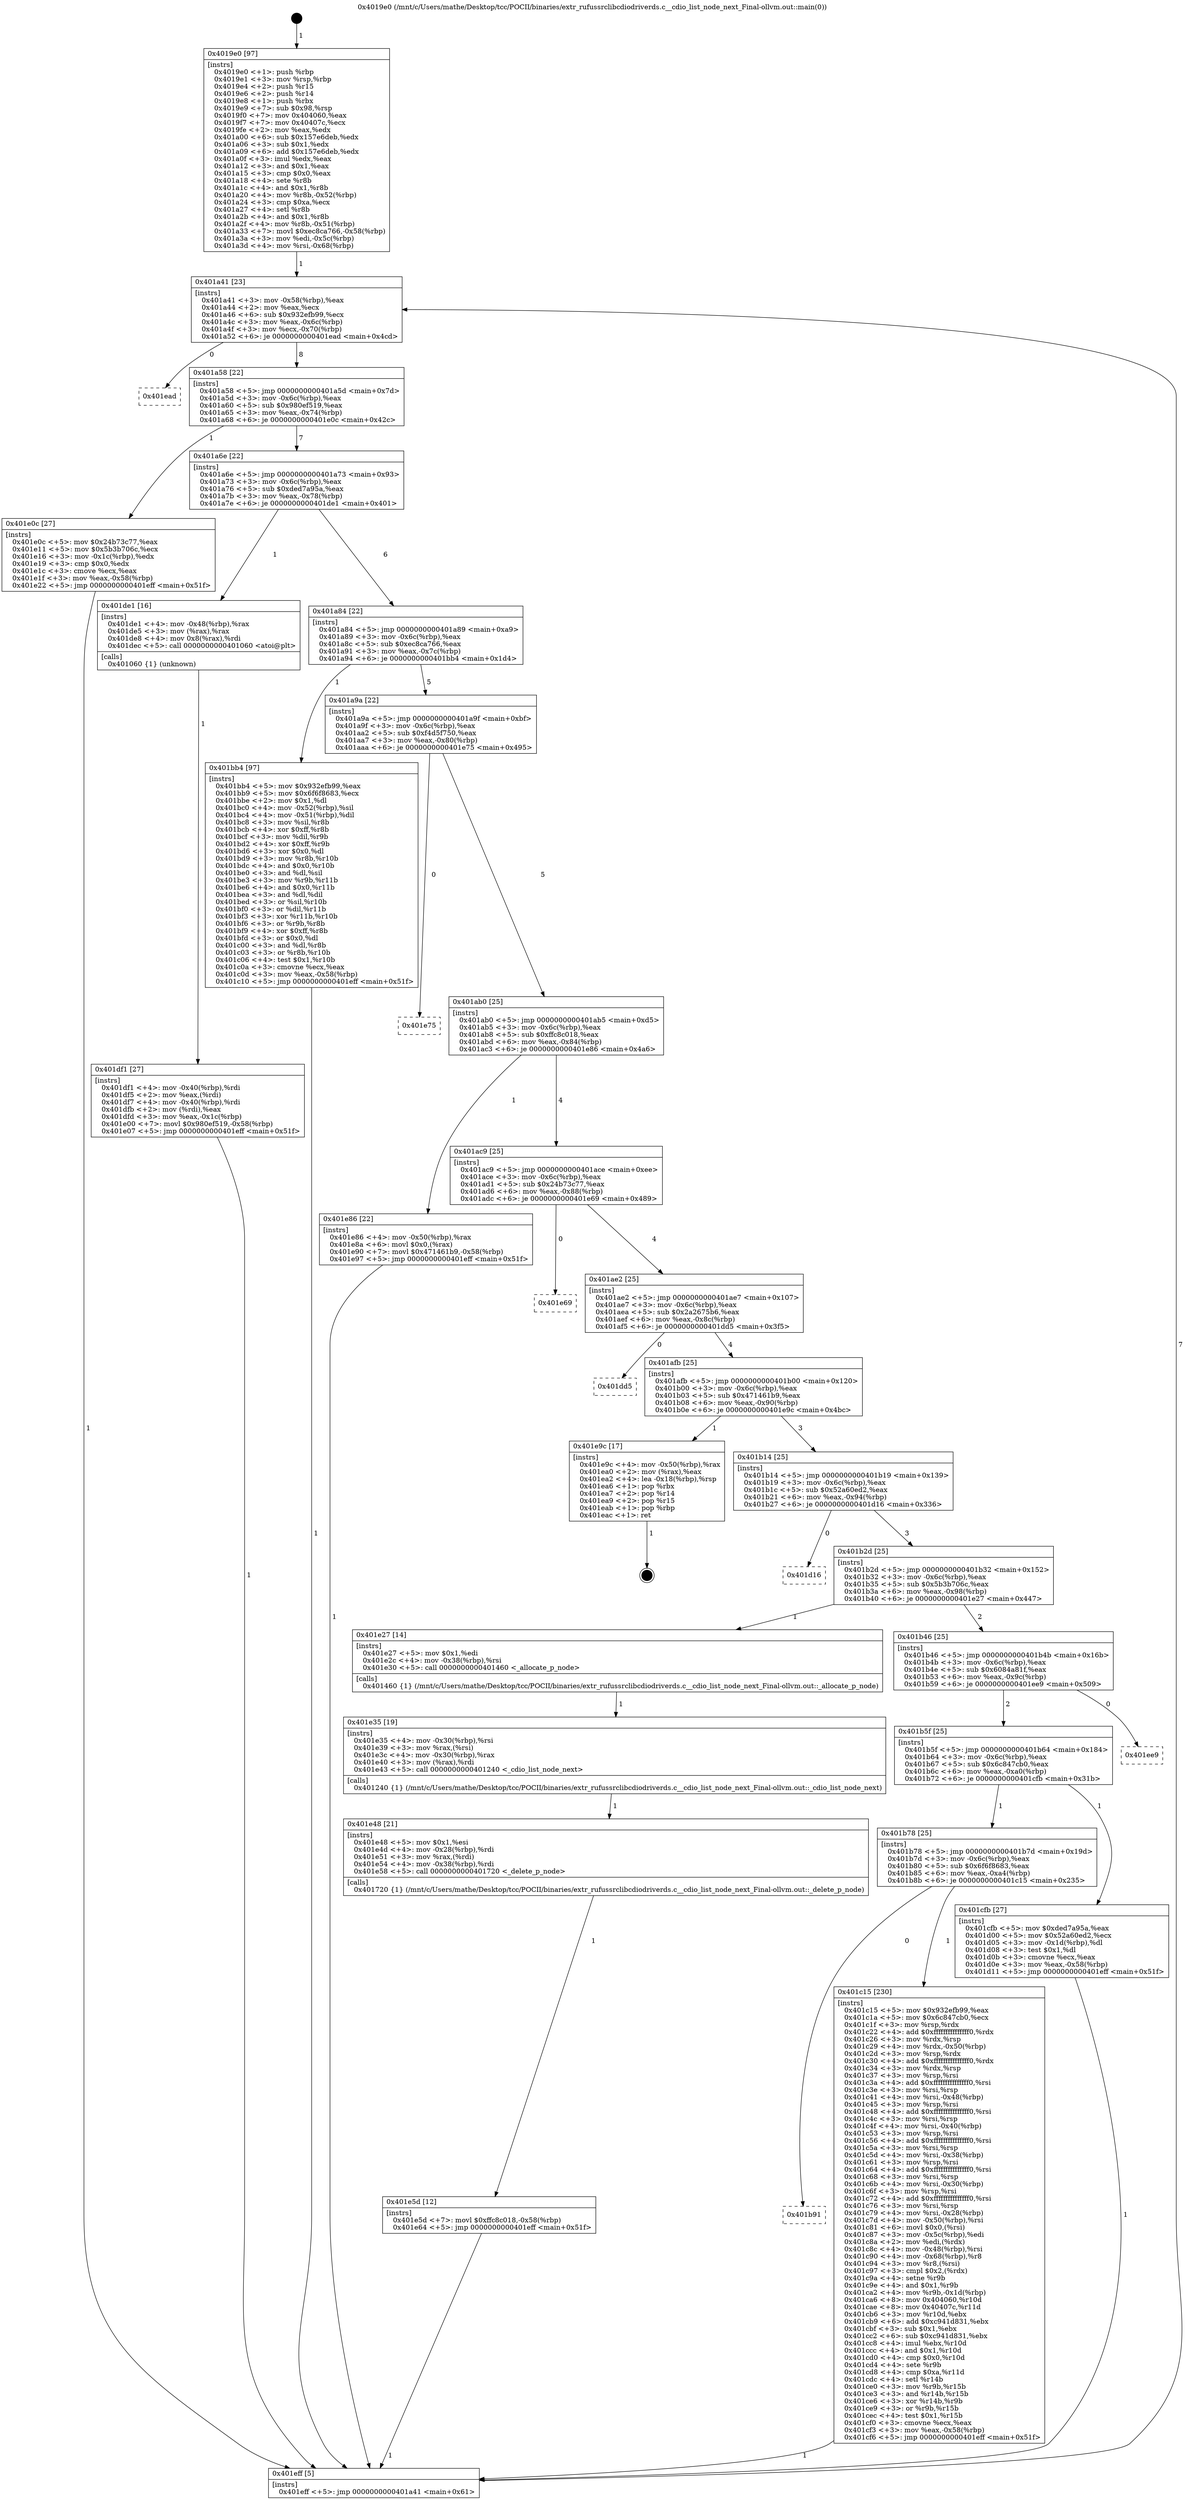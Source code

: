 digraph "0x4019e0" {
  label = "0x4019e0 (/mnt/c/Users/mathe/Desktop/tcc/POCII/binaries/extr_rufussrclibcdiodriverds.c__cdio_list_node_next_Final-ollvm.out::main(0))"
  labelloc = "t"
  node[shape=record]

  Entry [label="",width=0.3,height=0.3,shape=circle,fillcolor=black,style=filled]
  "0x401a41" [label="{
     0x401a41 [23]\l
     | [instrs]\l
     &nbsp;&nbsp;0x401a41 \<+3\>: mov -0x58(%rbp),%eax\l
     &nbsp;&nbsp;0x401a44 \<+2\>: mov %eax,%ecx\l
     &nbsp;&nbsp;0x401a46 \<+6\>: sub $0x932efb99,%ecx\l
     &nbsp;&nbsp;0x401a4c \<+3\>: mov %eax,-0x6c(%rbp)\l
     &nbsp;&nbsp;0x401a4f \<+3\>: mov %ecx,-0x70(%rbp)\l
     &nbsp;&nbsp;0x401a52 \<+6\>: je 0000000000401ead \<main+0x4cd\>\l
  }"]
  "0x401ead" [label="{
     0x401ead\l
  }", style=dashed]
  "0x401a58" [label="{
     0x401a58 [22]\l
     | [instrs]\l
     &nbsp;&nbsp;0x401a58 \<+5\>: jmp 0000000000401a5d \<main+0x7d\>\l
     &nbsp;&nbsp;0x401a5d \<+3\>: mov -0x6c(%rbp),%eax\l
     &nbsp;&nbsp;0x401a60 \<+5\>: sub $0x980ef519,%eax\l
     &nbsp;&nbsp;0x401a65 \<+3\>: mov %eax,-0x74(%rbp)\l
     &nbsp;&nbsp;0x401a68 \<+6\>: je 0000000000401e0c \<main+0x42c\>\l
  }"]
  Exit [label="",width=0.3,height=0.3,shape=circle,fillcolor=black,style=filled,peripheries=2]
  "0x401e0c" [label="{
     0x401e0c [27]\l
     | [instrs]\l
     &nbsp;&nbsp;0x401e0c \<+5\>: mov $0x24b73c77,%eax\l
     &nbsp;&nbsp;0x401e11 \<+5\>: mov $0x5b3b706c,%ecx\l
     &nbsp;&nbsp;0x401e16 \<+3\>: mov -0x1c(%rbp),%edx\l
     &nbsp;&nbsp;0x401e19 \<+3\>: cmp $0x0,%edx\l
     &nbsp;&nbsp;0x401e1c \<+3\>: cmove %ecx,%eax\l
     &nbsp;&nbsp;0x401e1f \<+3\>: mov %eax,-0x58(%rbp)\l
     &nbsp;&nbsp;0x401e22 \<+5\>: jmp 0000000000401eff \<main+0x51f\>\l
  }"]
  "0x401a6e" [label="{
     0x401a6e [22]\l
     | [instrs]\l
     &nbsp;&nbsp;0x401a6e \<+5\>: jmp 0000000000401a73 \<main+0x93\>\l
     &nbsp;&nbsp;0x401a73 \<+3\>: mov -0x6c(%rbp),%eax\l
     &nbsp;&nbsp;0x401a76 \<+5\>: sub $0xded7a95a,%eax\l
     &nbsp;&nbsp;0x401a7b \<+3\>: mov %eax,-0x78(%rbp)\l
     &nbsp;&nbsp;0x401a7e \<+6\>: je 0000000000401de1 \<main+0x401\>\l
  }"]
  "0x401e5d" [label="{
     0x401e5d [12]\l
     | [instrs]\l
     &nbsp;&nbsp;0x401e5d \<+7\>: movl $0xffc8c018,-0x58(%rbp)\l
     &nbsp;&nbsp;0x401e64 \<+5\>: jmp 0000000000401eff \<main+0x51f\>\l
  }"]
  "0x401de1" [label="{
     0x401de1 [16]\l
     | [instrs]\l
     &nbsp;&nbsp;0x401de1 \<+4\>: mov -0x48(%rbp),%rax\l
     &nbsp;&nbsp;0x401de5 \<+3\>: mov (%rax),%rax\l
     &nbsp;&nbsp;0x401de8 \<+4\>: mov 0x8(%rax),%rdi\l
     &nbsp;&nbsp;0x401dec \<+5\>: call 0000000000401060 \<atoi@plt\>\l
     | [calls]\l
     &nbsp;&nbsp;0x401060 \{1\} (unknown)\l
  }"]
  "0x401a84" [label="{
     0x401a84 [22]\l
     | [instrs]\l
     &nbsp;&nbsp;0x401a84 \<+5\>: jmp 0000000000401a89 \<main+0xa9\>\l
     &nbsp;&nbsp;0x401a89 \<+3\>: mov -0x6c(%rbp),%eax\l
     &nbsp;&nbsp;0x401a8c \<+5\>: sub $0xec8ca766,%eax\l
     &nbsp;&nbsp;0x401a91 \<+3\>: mov %eax,-0x7c(%rbp)\l
     &nbsp;&nbsp;0x401a94 \<+6\>: je 0000000000401bb4 \<main+0x1d4\>\l
  }"]
  "0x401e48" [label="{
     0x401e48 [21]\l
     | [instrs]\l
     &nbsp;&nbsp;0x401e48 \<+5\>: mov $0x1,%esi\l
     &nbsp;&nbsp;0x401e4d \<+4\>: mov -0x28(%rbp),%rdi\l
     &nbsp;&nbsp;0x401e51 \<+3\>: mov %rax,(%rdi)\l
     &nbsp;&nbsp;0x401e54 \<+4\>: mov -0x38(%rbp),%rdi\l
     &nbsp;&nbsp;0x401e58 \<+5\>: call 0000000000401720 \<_delete_p_node\>\l
     | [calls]\l
     &nbsp;&nbsp;0x401720 \{1\} (/mnt/c/Users/mathe/Desktop/tcc/POCII/binaries/extr_rufussrclibcdiodriverds.c__cdio_list_node_next_Final-ollvm.out::_delete_p_node)\l
  }"]
  "0x401bb4" [label="{
     0x401bb4 [97]\l
     | [instrs]\l
     &nbsp;&nbsp;0x401bb4 \<+5\>: mov $0x932efb99,%eax\l
     &nbsp;&nbsp;0x401bb9 \<+5\>: mov $0x6f6f8683,%ecx\l
     &nbsp;&nbsp;0x401bbe \<+2\>: mov $0x1,%dl\l
     &nbsp;&nbsp;0x401bc0 \<+4\>: mov -0x52(%rbp),%sil\l
     &nbsp;&nbsp;0x401bc4 \<+4\>: mov -0x51(%rbp),%dil\l
     &nbsp;&nbsp;0x401bc8 \<+3\>: mov %sil,%r8b\l
     &nbsp;&nbsp;0x401bcb \<+4\>: xor $0xff,%r8b\l
     &nbsp;&nbsp;0x401bcf \<+3\>: mov %dil,%r9b\l
     &nbsp;&nbsp;0x401bd2 \<+4\>: xor $0xff,%r9b\l
     &nbsp;&nbsp;0x401bd6 \<+3\>: xor $0x0,%dl\l
     &nbsp;&nbsp;0x401bd9 \<+3\>: mov %r8b,%r10b\l
     &nbsp;&nbsp;0x401bdc \<+4\>: and $0x0,%r10b\l
     &nbsp;&nbsp;0x401be0 \<+3\>: and %dl,%sil\l
     &nbsp;&nbsp;0x401be3 \<+3\>: mov %r9b,%r11b\l
     &nbsp;&nbsp;0x401be6 \<+4\>: and $0x0,%r11b\l
     &nbsp;&nbsp;0x401bea \<+3\>: and %dl,%dil\l
     &nbsp;&nbsp;0x401bed \<+3\>: or %sil,%r10b\l
     &nbsp;&nbsp;0x401bf0 \<+3\>: or %dil,%r11b\l
     &nbsp;&nbsp;0x401bf3 \<+3\>: xor %r11b,%r10b\l
     &nbsp;&nbsp;0x401bf6 \<+3\>: or %r9b,%r8b\l
     &nbsp;&nbsp;0x401bf9 \<+4\>: xor $0xff,%r8b\l
     &nbsp;&nbsp;0x401bfd \<+3\>: or $0x0,%dl\l
     &nbsp;&nbsp;0x401c00 \<+3\>: and %dl,%r8b\l
     &nbsp;&nbsp;0x401c03 \<+3\>: or %r8b,%r10b\l
     &nbsp;&nbsp;0x401c06 \<+4\>: test $0x1,%r10b\l
     &nbsp;&nbsp;0x401c0a \<+3\>: cmovne %ecx,%eax\l
     &nbsp;&nbsp;0x401c0d \<+3\>: mov %eax,-0x58(%rbp)\l
     &nbsp;&nbsp;0x401c10 \<+5\>: jmp 0000000000401eff \<main+0x51f\>\l
  }"]
  "0x401a9a" [label="{
     0x401a9a [22]\l
     | [instrs]\l
     &nbsp;&nbsp;0x401a9a \<+5\>: jmp 0000000000401a9f \<main+0xbf\>\l
     &nbsp;&nbsp;0x401a9f \<+3\>: mov -0x6c(%rbp),%eax\l
     &nbsp;&nbsp;0x401aa2 \<+5\>: sub $0xf4d5f750,%eax\l
     &nbsp;&nbsp;0x401aa7 \<+3\>: mov %eax,-0x80(%rbp)\l
     &nbsp;&nbsp;0x401aaa \<+6\>: je 0000000000401e75 \<main+0x495\>\l
  }"]
  "0x401eff" [label="{
     0x401eff [5]\l
     | [instrs]\l
     &nbsp;&nbsp;0x401eff \<+5\>: jmp 0000000000401a41 \<main+0x61\>\l
  }"]
  "0x4019e0" [label="{
     0x4019e0 [97]\l
     | [instrs]\l
     &nbsp;&nbsp;0x4019e0 \<+1\>: push %rbp\l
     &nbsp;&nbsp;0x4019e1 \<+3\>: mov %rsp,%rbp\l
     &nbsp;&nbsp;0x4019e4 \<+2\>: push %r15\l
     &nbsp;&nbsp;0x4019e6 \<+2\>: push %r14\l
     &nbsp;&nbsp;0x4019e8 \<+1\>: push %rbx\l
     &nbsp;&nbsp;0x4019e9 \<+7\>: sub $0x98,%rsp\l
     &nbsp;&nbsp;0x4019f0 \<+7\>: mov 0x404060,%eax\l
     &nbsp;&nbsp;0x4019f7 \<+7\>: mov 0x40407c,%ecx\l
     &nbsp;&nbsp;0x4019fe \<+2\>: mov %eax,%edx\l
     &nbsp;&nbsp;0x401a00 \<+6\>: sub $0x157e6deb,%edx\l
     &nbsp;&nbsp;0x401a06 \<+3\>: sub $0x1,%edx\l
     &nbsp;&nbsp;0x401a09 \<+6\>: add $0x157e6deb,%edx\l
     &nbsp;&nbsp;0x401a0f \<+3\>: imul %edx,%eax\l
     &nbsp;&nbsp;0x401a12 \<+3\>: and $0x1,%eax\l
     &nbsp;&nbsp;0x401a15 \<+3\>: cmp $0x0,%eax\l
     &nbsp;&nbsp;0x401a18 \<+4\>: sete %r8b\l
     &nbsp;&nbsp;0x401a1c \<+4\>: and $0x1,%r8b\l
     &nbsp;&nbsp;0x401a20 \<+4\>: mov %r8b,-0x52(%rbp)\l
     &nbsp;&nbsp;0x401a24 \<+3\>: cmp $0xa,%ecx\l
     &nbsp;&nbsp;0x401a27 \<+4\>: setl %r8b\l
     &nbsp;&nbsp;0x401a2b \<+4\>: and $0x1,%r8b\l
     &nbsp;&nbsp;0x401a2f \<+4\>: mov %r8b,-0x51(%rbp)\l
     &nbsp;&nbsp;0x401a33 \<+7\>: movl $0xec8ca766,-0x58(%rbp)\l
     &nbsp;&nbsp;0x401a3a \<+3\>: mov %edi,-0x5c(%rbp)\l
     &nbsp;&nbsp;0x401a3d \<+4\>: mov %rsi,-0x68(%rbp)\l
  }"]
  "0x401e35" [label="{
     0x401e35 [19]\l
     | [instrs]\l
     &nbsp;&nbsp;0x401e35 \<+4\>: mov -0x30(%rbp),%rsi\l
     &nbsp;&nbsp;0x401e39 \<+3\>: mov %rax,(%rsi)\l
     &nbsp;&nbsp;0x401e3c \<+4\>: mov -0x30(%rbp),%rax\l
     &nbsp;&nbsp;0x401e40 \<+3\>: mov (%rax),%rdi\l
     &nbsp;&nbsp;0x401e43 \<+5\>: call 0000000000401240 \<_cdio_list_node_next\>\l
     | [calls]\l
     &nbsp;&nbsp;0x401240 \{1\} (/mnt/c/Users/mathe/Desktop/tcc/POCII/binaries/extr_rufussrclibcdiodriverds.c__cdio_list_node_next_Final-ollvm.out::_cdio_list_node_next)\l
  }"]
  "0x401e75" [label="{
     0x401e75\l
  }", style=dashed]
  "0x401ab0" [label="{
     0x401ab0 [25]\l
     | [instrs]\l
     &nbsp;&nbsp;0x401ab0 \<+5\>: jmp 0000000000401ab5 \<main+0xd5\>\l
     &nbsp;&nbsp;0x401ab5 \<+3\>: mov -0x6c(%rbp),%eax\l
     &nbsp;&nbsp;0x401ab8 \<+5\>: sub $0xffc8c018,%eax\l
     &nbsp;&nbsp;0x401abd \<+6\>: mov %eax,-0x84(%rbp)\l
     &nbsp;&nbsp;0x401ac3 \<+6\>: je 0000000000401e86 \<main+0x4a6\>\l
  }"]
  "0x401df1" [label="{
     0x401df1 [27]\l
     | [instrs]\l
     &nbsp;&nbsp;0x401df1 \<+4\>: mov -0x40(%rbp),%rdi\l
     &nbsp;&nbsp;0x401df5 \<+2\>: mov %eax,(%rdi)\l
     &nbsp;&nbsp;0x401df7 \<+4\>: mov -0x40(%rbp),%rdi\l
     &nbsp;&nbsp;0x401dfb \<+2\>: mov (%rdi),%eax\l
     &nbsp;&nbsp;0x401dfd \<+3\>: mov %eax,-0x1c(%rbp)\l
     &nbsp;&nbsp;0x401e00 \<+7\>: movl $0x980ef519,-0x58(%rbp)\l
     &nbsp;&nbsp;0x401e07 \<+5\>: jmp 0000000000401eff \<main+0x51f\>\l
  }"]
  "0x401e86" [label="{
     0x401e86 [22]\l
     | [instrs]\l
     &nbsp;&nbsp;0x401e86 \<+4\>: mov -0x50(%rbp),%rax\l
     &nbsp;&nbsp;0x401e8a \<+6\>: movl $0x0,(%rax)\l
     &nbsp;&nbsp;0x401e90 \<+7\>: movl $0x471461b9,-0x58(%rbp)\l
     &nbsp;&nbsp;0x401e97 \<+5\>: jmp 0000000000401eff \<main+0x51f\>\l
  }"]
  "0x401ac9" [label="{
     0x401ac9 [25]\l
     | [instrs]\l
     &nbsp;&nbsp;0x401ac9 \<+5\>: jmp 0000000000401ace \<main+0xee\>\l
     &nbsp;&nbsp;0x401ace \<+3\>: mov -0x6c(%rbp),%eax\l
     &nbsp;&nbsp;0x401ad1 \<+5\>: sub $0x24b73c77,%eax\l
     &nbsp;&nbsp;0x401ad6 \<+6\>: mov %eax,-0x88(%rbp)\l
     &nbsp;&nbsp;0x401adc \<+6\>: je 0000000000401e69 \<main+0x489\>\l
  }"]
  "0x401b91" [label="{
     0x401b91\l
  }", style=dashed]
  "0x401e69" [label="{
     0x401e69\l
  }", style=dashed]
  "0x401ae2" [label="{
     0x401ae2 [25]\l
     | [instrs]\l
     &nbsp;&nbsp;0x401ae2 \<+5\>: jmp 0000000000401ae7 \<main+0x107\>\l
     &nbsp;&nbsp;0x401ae7 \<+3\>: mov -0x6c(%rbp),%eax\l
     &nbsp;&nbsp;0x401aea \<+5\>: sub $0x2a2675b6,%eax\l
     &nbsp;&nbsp;0x401aef \<+6\>: mov %eax,-0x8c(%rbp)\l
     &nbsp;&nbsp;0x401af5 \<+6\>: je 0000000000401dd5 \<main+0x3f5\>\l
  }"]
  "0x401c15" [label="{
     0x401c15 [230]\l
     | [instrs]\l
     &nbsp;&nbsp;0x401c15 \<+5\>: mov $0x932efb99,%eax\l
     &nbsp;&nbsp;0x401c1a \<+5\>: mov $0x6c847cb0,%ecx\l
     &nbsp;&nbsp;0x401c1f \<+3\>: mov %rsp,%rdx\l
     &nbsp;&nbsp;0x401c22 \<+4\>: add $0xfffffffffffffff0,%rdx\l
     &nbsp;&nbsp;0x401c26 \<+3\>: mov %rdx,%rsp\l
     &nbsp;&nbsp;0x401c29 \<+4\>: mov %rdx,-0x50(%rbp)\l
     &nbsp;&nbsp;0x401c2d \<+3\>: mov %rsp,%rdx\l
     &nbsp;&nbsp;0x401c30 \<+4\>: add $0xfffffffffffffff0,%rdx\l
     &nbsp;&nbsp;0x401c34 \<+3\>: mov %rdx,%rsp\l
     &nbsp;&nbsp;0x401c37 \<+3\>: mov %rsp,%rsi\l
     &nbsp;&nbsp;0x401c3a \<+4\>: add $0xfffffffffffffff0,%rsi\l
     &nbsp;&nbsp;0x401c3e \<+3\>: mov %rsi,%rsp\l
     &nbsp;&nbsp;0x401c41 \<+4\>: mov %rsi,-0x48(%rbp)\l
     &nbsp;&nbsp;0x401c45 \<+3\>: mov %rsp,%rsi\l
     &nbsp;&nbsp;0x401c48 \<+4\>: add $0xfffffffffffffff0,%rsi\l
     &nbsp;&nbsp;0x401c4c \<+3\>: mov %rsi,%rsp\l
     &nbsp;&nbsp;0x401c4f \<+4\>: mov %rsi,-0x40(%rbp)\l
     &nbsp;&nbsp;0x401c53 \<+3\>: mov %rsp,%rsi\l
     &nbsp;&nbsp;0x401c56 \<+4\>: add $0xfffffffffffffff0,%rsi\l
     &nbsp;&nbsp;0x401c5a \<+3\>: mov %rsi,%rsp\l
     &nbsp;&nbsp;0x401c5d \<+4\>: mov %rsi,-0x38(%rbp)\l
     &nbsp;&nbsp;0x401c61 \<+3\>: mov %rsp,%rsi\l
     &nbsp;&nbsp;0x401c64 \<+4\>: add $0xfffffffffffffff0,%rsi\l
     &nbsp;&nbsp;0x401c68 \<+3\>: mov %rsi,%rsp\l
     &nbsp;&nbsp;0x401c6b \<+4\>: mov %rsi,-0x30(%rbp)\l
     &nbsp;&nbsp;0x401c6f \<+3\>: mov %rsp,%rsi\l
     &nbsp;&nbsp;0x401c72 \<+4\>: add $0xfffffffffffffff0,%rsi\l
     &nbsp;&nbsp;0x401c76 \<+3\>: mov %rsi,%rsp\l
     &nbsp;&nbsp;0x401c79 \<+4\>: mov %rsi,-0x28(%rbp)\l
     &nbsp;&nbsp;0x401c7d \<+4\>: mov -0x50(%rbp),%rsi\l
     &nbsp;&nbsp;0x401c81 \<+6\>: movl $0x0,(%rsi)\l
     &nbsp;&nbsp;0x401c87 \<+3\>: mov -0x5c(%rbp),%edi\l
     &nbsp;&nbsp;0x401c8a \<+2\>: mov %edi,(%rdx)\l
     &nbsp;&nbsp;0x401c8c \<+4\>: mov -0x48(%rbp),%rsi\l
     &nbsp;&nbsp;0x401c90 \<+4\>: mov -0x68(%rbp),%r8\l
     &nbsp;&nbsp;0x401c94 \<+3\>: mov %r8,(%rsi)\l
     &nbsp;&nbsp;0x401c97 \<+3\>: cmpl $0x2,(%rdx)\l
     &nbsp;&nbsp;0x401c9a \<+4\>: setne %r9b\l
     &nbsp;&nbsp;0x401c9e \<+4\>: and $0x1,%r9b\l
     &nbsp;&nbsp;0x401ca2 \<+4\>: mov %r9b,-0x1d(%rbp)\l
     &nbsp;&nbsp;0x401ca6 \<+8\>: mov 0x404060,%r10d\l
     &nbsp;&nbsp;0x401cae \<+8\>: mov 0x40407c,%r11d\l
     &nbsp;&nbsp;0x401cb6 \<+3\>: mov %r10d,%ebx\l
     &nbsp;&nbsp;0x401cb9 \<+6\>: add $0xc941d831,%ebx\l
     &nbsp;&nbsp;0x401cbf \<+3\>: sub $0x1,%ebx\l
     &nbsp;&nbsp;0x401cc2 \<+6\>: sub $0xc941d831,%ebx\l
     &nbsp;&nbsp;0x401cc8 \<+4\>: imul %ebx,%r10d\l
     &nbsp;&nbsp;0x401ccc \<+4\>: and $0x1,%r10d\l
     &nbsp;&nbsp;0x401cd0 \<+4\>: cmp $0x0,%r10d\l
     &nbsp;&nbsp;0x401cd4 \<+4\>: sete %r9b\l
     &nbsp;&nbsp;0x401cd8 \<+4\>: cmp $0xa,%r11d\l
     &nbsp;&nbsp;0x401cdc \<+4\>: setl %r14b\l
     &nbsp;&nbsp;0x401ce0 \<+3\>: mov %r9b,%r15b\l
     &nbsp;&nbsp;0x401ce3 \<+3\>: and %r14b,%r15b\l
     &nbsp;&nbsp;0x401ce6 \<+3\>: xor %r14b,%r9b\l
     &nbsp;&nbsp;0x401ce9 \<+3\>: or %r9b,%r15b\l
     &nbsp;&nbsp;0x401cec \<+4\>: test $0x1,%r15b\l
     &nbsp;&nbsp;0x401cf0 \<+3\>: cmovne %ecx,%eax\l
     &nbsp;&nbsp;0x401cf3 \<+3\>: mov %eax,-0x58(%rbp)\l
     &nbsp;&nbsp;0x401cf6 \<+5\>: jmp 0000000000401eff \<main+0x51f\>\l
  }"]
  "0x401dd5" [label="{
     0x401dd5\l
  }", style=dashed]
  "0x401afb" [label="{
     0x401afb [25]\l
     | [instrs]\l
     &nbsp;&nbsp;0x401afb \<+5\>: jmp 0000000000401b00 \<main+0x120\>\l
     &nbsp;&nbsp;0x401b00 \<+3\>: mov -0x6c(%rbp),%eax\l
     &nbsp;&nbsp;0x401b03 \<+5\>: sub $0x471461b9,%eax\l
     &nbsp;&nbsp;0x401b08 \<+6\>: mov %eax,-0x90(%rbp)\l
     &nbsp;&nbsp;0x401b0e \<+6\>: je 0000000000401e9c \<main+0x4bc\>\l
  }"]
  "0x401b78" [label="{
     0x401b78 [25]\l
     | [instrs]\l
     &nbsp;&nbsp;0x401b78 \<+5\>: jmp 0000000000401b7d \<main+0x19d\>\l
     &nbsp;&nbsp;0x401b7d \<+3\>: mov -0x6c(%rbp),%eax\l
     &nbsp;&nbsp;0x401b80 \<+5\>: sub $0x6f6f8683,%eax\l
     &nbsp;&nbsp;0x401b85 \<+6\>: mov %eax,-0xa4(%rbp)\l
     &nbsp;&nbsp;0x401b8b \<+6\>: je 0000000000401c15 \<main+0x235\>\l
  }"]
  "0x401e9c" [label="{
     0x401e9c [17]\l
     | [instrs]\l
     &nbsp;&nbsp;0x401e9c \<+4\>: mov -0x50(%rbp),%rax\l
     &nbsp;&nbsp;0x401ea0 \<+2\>: mov (%rax),%eax\l
     &nbsp;&nbsp;0x401ea2 \<+4\>: lea -0x18(%rbp),%rsp\l
     &nbsp;&nbsp;0x401ea6 \<+1\>: pop %rbx\l
     &nbsp;&nbsp;0x401ea7 \<+2\>: pop %r14\l
     &nbsp;&nbsp;0x401ea9 \<+2\>: pop %r15\l
     &nbsp;&nbsp;0x401eab \<+1\>: pop %rbp\l
     &nbsp;&nbsp;0x401eac \<+1\>: ret\l
  }"]
  "0x401b14" [label="{
     0x401b14 [25]\l
     | [instrs]\l
     &nbsp;&nbsp;0x401b14 \<+5\>: jmp 0000000000401b19 \<main+0x139\>\l
     &nbsp;&nbsp;0x401b19 \<+3\>: mov -0x6c(%rbp),%eax\l
     &nbsp;&nbsp;0x401b1c \<+5\>: sub $0x52a60ed2,%eax\l
     &nbsp;&nbsp;0x401b21 \<+6\>: mov %eax,-0x94(%rbp)\l
     &nbsp;&nbsp;0x401b27 \<+6\>: je 0000000000401d16 \<main+0x336\>\l
  }"]
  "0x401cfb" [label="{
     0x401cfb [27]\l
     | [instrs]\l
     &nbsp;&nbsp;0x401cfb \<+5\>: mov $0xded7a95a,%eax\l
     &nbsp;&nbsp;0x401d00 \<+5\>: mov $0x52a60ed2,%ecx\l
     &nbsp;&nbsp;0x401d05 \<+3\>: mov -0x1d(%rbp),%dl\l
     &nbsp;&nbsp;0x401d08 \<+3\>: test $0x1,%dl\l
     &nbsp;&nbsp;0x401d0b \<+3\>: cmovne %ecx,%eax\l
     &nbsp;&nbsp;0x401d0e \<+3\>: mov %eax,-0x58(%rbp)\l
     &nbsp;&nbsp;0x401d11 \<+5\>: jmp 0000000000401eff \<main+0x51f\>\l
  }"]
  "0x401d16" [label="{
     0x401d16\l
  }", style=dashed]
  "0x401b2d" [label="{
     0x401b2d [25]\l
     | [instrs]\l
     &nbsp;&nbsp;0x401b2d \<+5\>: jmp 0000000000401b32 \<main+0x152\>\l
     &nbsp;&nbsp;0x401b32 \<+3\>: mov -0x6c(%rbp),%eax\l
     &nbsp;&nbsp;0x401b35 \<+5\>: sub $0x5b3b706c,%eax\l
     &nbsp;&nbsp;0x401b3a \<+6\>: mov %eax,-0x98(%rbp)\l
     &nbsp;&nbsp;0x401b40 \<+6\>: je 0000000000401e27 \<main+0x447\>\l
  }"]
  "0x401b5f" [label="{
     0x401b5f [25]\l
     | [instrs]\l
     &nbsp;&nbsp;0x401b5f \<+5\>: jmp 0000000000401b64 \<main+0x184\>\l
     &nbsp;&nbsp;0x401b64 \<+3\>: mov -0x6c(%rbp),%eax\l
     &nbsp;&nbsp;0x401b67 \<+5\>: sub $0x6c847cb0,%eax\l
     &nbsp;&nbsp;0x401b6c \<+6\>: mov %eax,-0xa0(%rbp)\l
     &nbsp;&nbsp;0x401b72 \<+6\>: je 0000000000401cfb \<main+0x31b\>\l
  }"]
  "0x401e27" [label="{
     0x401e27 [14]\l
     | [instrs]\l
     &nbsp;&nbsp;0x401e27 \<+5\>: mov $0x1,%edi\l
     &nbsp;&nbsp;0x401e2c \<+4\>: mov -0x38(%rbp),%rsi\l
     &nbsp;&nbsp;0x401e30 \<+5\>: call 0000000000401460 \<_allocate_p_node\>\l
     | [calls]\l
     &nbsp;&nbsp;0x401460 \{1\} (/mnt/c/Users/mathe/Desktop/tcc/POCII/binaries/extr_rufussrclibcdiodriverds.c__cdio_list_node_next_Final-ollvm.out::_allocate_p_node)\l
  }"]
  "0x401b46" [label="{
     0x401b46 [25]\l
     | [instrs]\l
     &nbsp;&nbsp;0x401b46 \<+5\>: jmp 0000000000401b4b \<main+0x16b\>\l
     &nbsp;&nbsp;0x401b4b \<+3\>: mov -0x6c(%rbp),%eax\l
     &nbsp;&nbsp;0x401b4e \<+5\>: sub $0x6084a81f,%eax\l
     &nbsp;&nbsp;0x401b53 \<+6\>: mov %eax,-0x9c(%rbp)\l
     &nbsp;&nbsp;0x401b59 \<+6\>: je 0000000000401ee9 \<main+0x509\>\l
  }"]
  "0x401ee9" [label="{
     0x401ee9\l
  }", style=dashed]
  Entry -> "0x4019e0" [label=" 1"]
  "0x401a41" -> "0x401ead" [label=" 0"]
  "0x401a41" -> "0x401a58" [label=" 8"]
  "0x401e9c" -> Exit [label=" 1"]
  "0x401a58" -> "0x401e0c" [label=" 1"]
  "0x401a58" -> "0x401a6e" [label=" 7"]
  "0x401e86" -> "0x401eff" [label=" 1"]
  "0x401a6e" -> "0x401de1" [label=" 1"]
  "0x401a6e" -> "0x401a84" [label=" 6"]
  "0x401e5d" -> "0x401eff" [label=" 1"]
  "0x401a84" -> "0x401bb4" [label=" 1"]
  "0x401a84" -> "0x401a9a" [label=" 5"]
  "0x401bb4" -> "0x401eff" [label=" 1"]
  "0x4019e0" -> "0x401a41" [label=" 1"]
  "0x401eff" -> "0x401a41" [label=" 7"]
  "0x401e48" -> "0x401e5d" [label=" 1"]
  "0x401a9a" -> "0x401e75" [label=" 0"]
  "0x401a9a" -> "0x401ab0" [label=" 5"]
  "0x401e35" -> "0x401e48" [label=" 1"]
  "0x401ab0" -> "0x401e86" [label=" 1"]
  "0x401ab0" -> "0x401ac9" [label=" 4"]
  "0x401e27" -> "0x401e35" [label=" 1"]
  "0x401ac9" -> "0x401e69" [label=" 0"]
  "0x401ac9" -> "0x401ae2" [label=" 4"]
  "0x401e0c" -> "0x401eff" [label=" 1"]
  "0x401ae2" -> "0x401dd5" [label=" 0"]
  "0x401ae2" -> "0x401afb" [label=" 4"]
  "0x401df1" -> "0x401eff" [label=" 1"]
  "0x401afb" -> "0x401e9c" [label=" 1"]
  "0x401afb" -> "0x401b14" [label=" 3"]
  "0x401cfb" -> "0x401eff" [label=" 1"]
  "0x401b14" -> "0x401d16" [label=" 0"]
  "0x401b14" -> "0x401b2d" [label=" 3"]
  "0x401c15" -> "0x401eff" [label=" 1"]
  "0x401b2d" -> "0x401e27" [label=" 1"]
  "0x401b2d" -> "0x401b46" [label=" 2"]
  "0x401b78" -> "0x401c15" [label=" 1"]
  "0x401b46" -> "0x401ee9" [label=" 0"]
  "0x401b46" -> "0x401b5f" [label=" 2"]
  "0x401b78" -> "0x401b91" [label=" 0"]
  "0x401b5f" -> "0x401cfb" [label=" 1"]
  "0x401b5f" -> "0x401b78" [label=" 1"]
  "0x401de1" -> "0x401df1" [label=" 1"]
}
